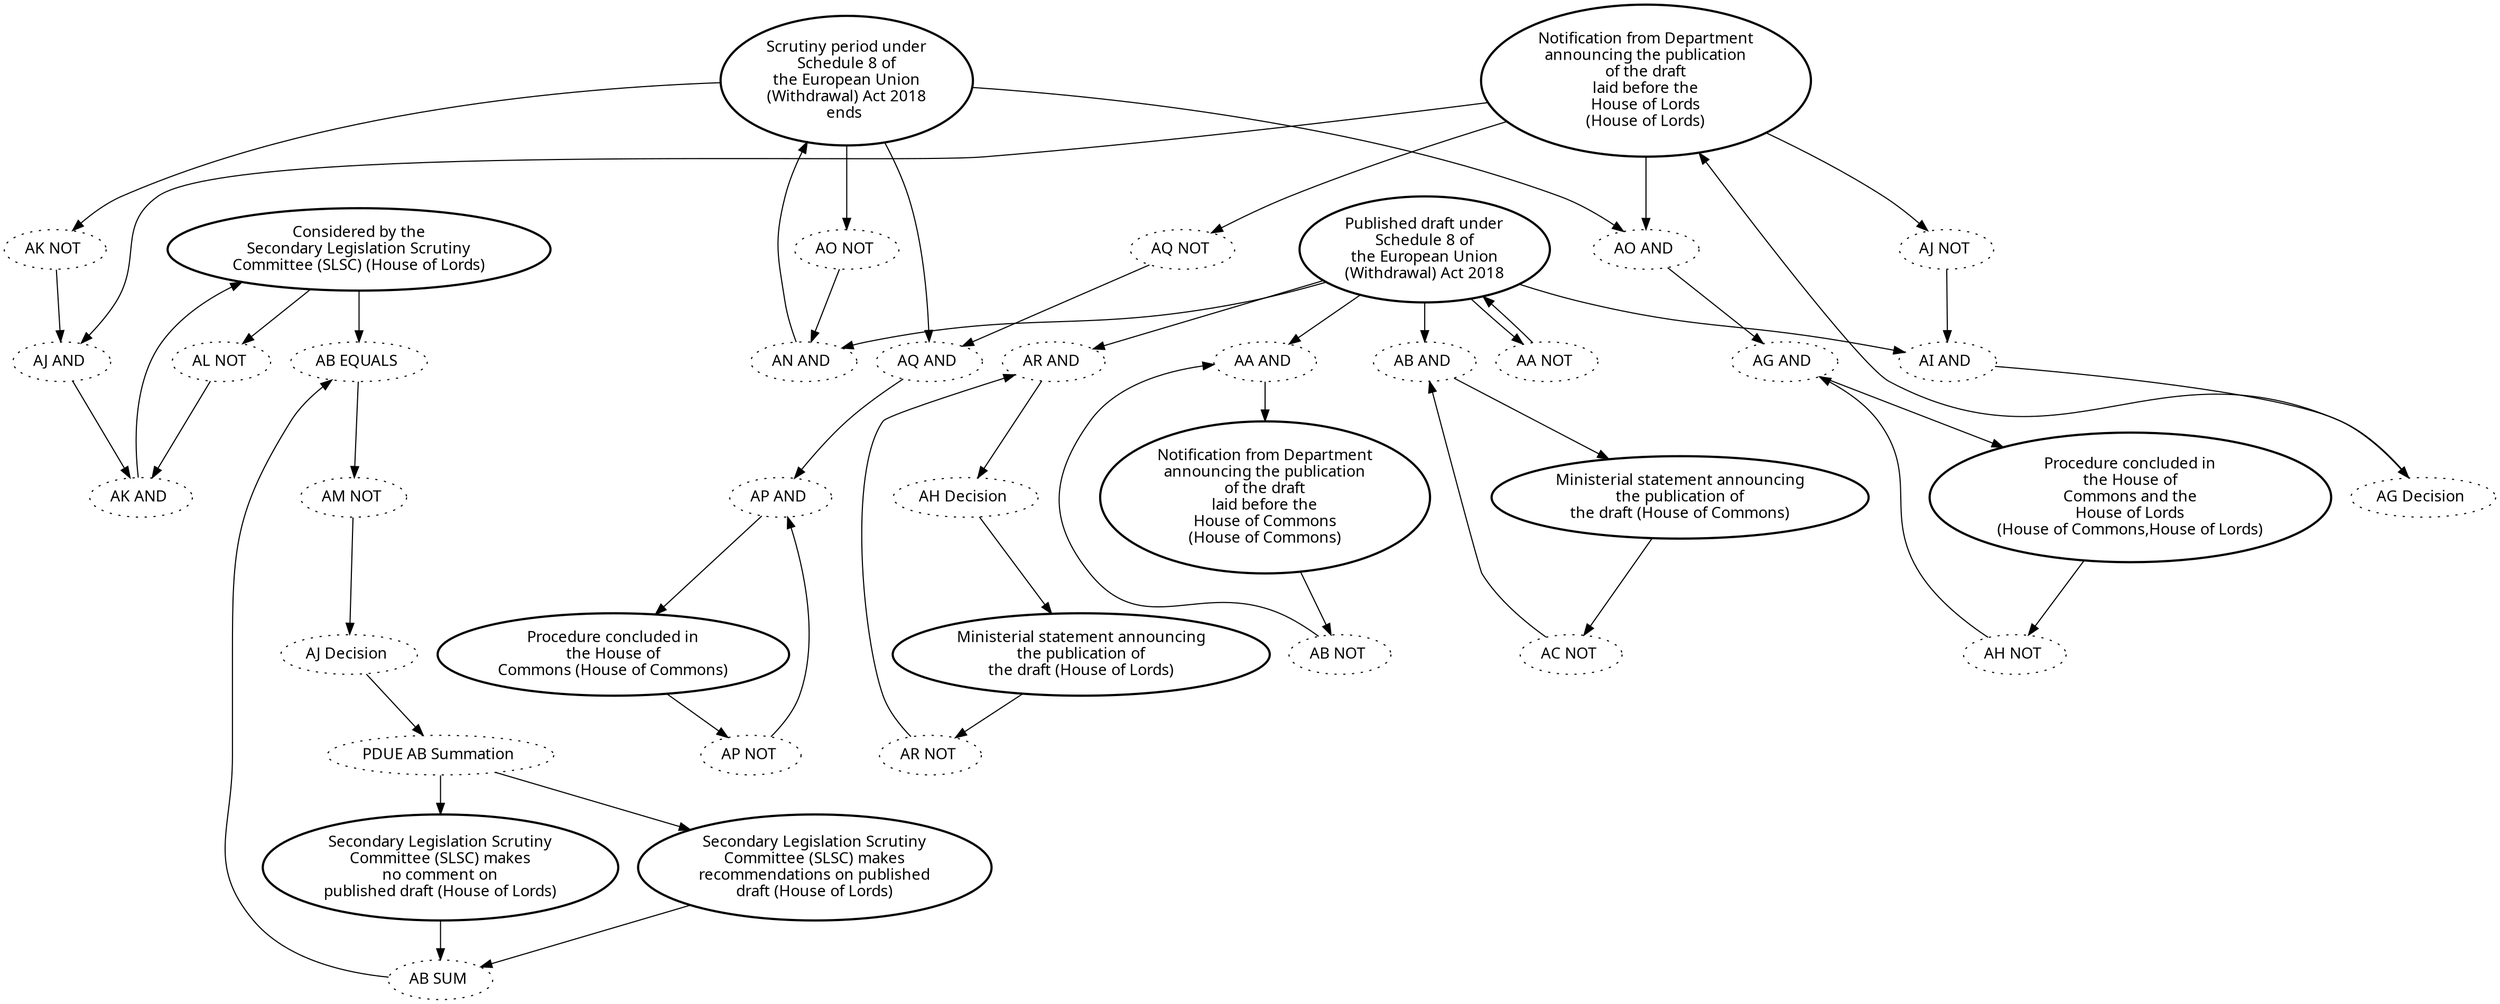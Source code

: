 digraph{graph[fontname="calibri"];node[fontname="calibri"];edge[fontname="calibri"];edge [style=solid, color=black];"19"->"316"[label=""];edge[style=solid, color=black];edge [style=solid, color=black];"19"->"1045"[label=""];edge[style=solid, color=black];edge [style=solid, color=black];"110"->"405"[label=""];edge[style=solid, color=black];edge [style=solid, color=black];"111"->"301"[label=""];edge[style=solid, color=black];edge [style=solid, color=black];"282"->"540"[label=""];edge[style=solid, color=black];edge [style=solid, color=black];"299"->"110"[label=""];edge[style=solid, color=black];edge [style=solid, color=black];"300"->"111"[label=""];edge[style=solid, color=black];edge [style=solid, color=black];"301"->"300"[label=""];edge[style=solid, color=black];edge [style=solid, color=black];"307"->"321"[label=""];edge[style=solid, color=black];edge [style=solid, color=black];"308"->"307"[label=""];edge[style=solid, color=black];edge [style=solid, color=black];"310"->"314"[label=""];edge[style=solid, color=black];edge [style=solid, color=black];"311"->"310"[label=""];edge[style=solid, color=black];edge [style=solid, color=black];"314"->"19"[label=""];edge[style=solid, color=black];edge [style=solid, color=black];"316"->"314"[label=""];edge[style=solid, color=black];edge [style=solid, color=black];"319"->"490"[label=""];edge[style=solid, color=black];edge [style=solid, color=black];"321"->"850"[label=""];edge[style=solid, color=black];edge [style=solid, color=black];"324"->"1454"[label=""];edge[style=solid, color=black];edge [style=solid, color=black];"326"->"856"[label=""];edge[style=solid, color=black];edge [style=solid, color=black];"327"->"300"[label=""];edge[style=solid, color=black];edge [style=solid, color=black];"328"->"326"[label=""];edge[style=solid, color=black];edge [style=solid, color=black];"329"->"299"[label=""];edge[style=solid, color=black];edge [style=solid, color=black];"330"->"324"[label=""];edge[style=solid, color=black];edge [style=solid, color=black];"405"->"299"[label=""];edge[style=solid, color=black];edge [style=solid, color=black];"406"->"329"[label=""];edge[style=solid, color=black];edge [style=solid, color=black];"407"->"330"[label=""];edge[style=solid, color=black];edge [style=solid, color=black];"490"->"3054"[label=""];edge[style=solid, color=black];edge [style=solid, color=black];"538"->"849"[label=""];edge[style=solid, color=black];edge [style=solid, color=black];"539"->"538"[label=""];edge[style=solid, color=black];edge [style=solid, color=black];"540"->"900"[label=""];edge[style=solid, color=black];edge [style=solid, color=black];"542"->"848"[label=""];edge[style=solid, color=black];edge [style=solid, color=black];"848"->"542"[label=""];edge[style=solid, color=black];edge [style=solid, color=black];"848"->"538"[label=""];edge[style=solid, color=black];edge [style=solid, color=black];"848"->"540"[label=""];edge[style=solid, color=black];edge [style=solid, color=black];"848"->"330"[label=""];edge[style=solid, color=black];edge [style=solid, color=black];"848"->"307"[label=""];edge[style=solid, color=black];edge [style=solid, color=black];"848"->"326"[label=""];edge[style=solid, color=black];edge [style=solid, color=black];"849"->"539"[label=""];edge[style=solid, color=black];edge [style=solid, color=black];"850"->"308"[label=""];edge[style=solid, color=black];edge [style=solid, color=black];"850"->"406"[label=""];edge[style=solid, color=black];edge [style=solid, color=black];"850"->"327"[label=""];edge[style=solid, color=black];edge [style=solid, color=black];"850"->"310"[label=""];edge[style=solid, color=black];edge [style=solid, color=black];"856"->"311"[label=""];edge[style=solid, color=black];edge [style=solid, color=black];"856"->"328"[label=""];edge[style=solid, color=black];edge [style=solid, color=black];"856"->"327"[label=""];edge[style=solid, color=black];edge [style=solid, color=black];"856"->"329"[label=""];edge[style=solid, color=black];edge [style=solid, color=black];"900"->"282"[label=""];edge[style=solid, color=black];edge [style=solid, color=black];"977"->"1014"[label=""];edge[style=solid, color=black];edge [style=solid, color=black];"978"->"1014"[label=""];edge[style=solid, color=black];edge [style=solid, color=black];"1014"->"1045"[label=""];edge[style=solid, color=black];edge [style=solid, color=black];"1045"->"319"[label=""];edge[style=solid, color=black];edge [style=solid, color=black];"1454"->"407"[label=""];edge[style=solid, color=black];edge [style=solid, color=black];"3054"->"977"[label=""];edge[style=solid, color=black];edge [style=solid, color=black];"3054"->"978"[label=""];edge[style=solid, color=black];"19" [label="Considered by the\nSecondary Legislation Scrutiny\nCommittee (SLSC) (House of Lords)", style=bold];"110" [label="Procedure concluded in\nthe House of\nCommons (House of Commons)", style=bold];"111" [label="Procedure concluded in\nthe House of\nCommons and the\nHouse of Lords\n(House of Commons,House of Lords)", style=bold];"282" [label="AC NOT ", style=dotted];"299" [label="AP AND ", style=dotted];"300" [label="AG AND ", style=dotted];"301" [label="AH NOT ", style=dotted];"307" [label="AI AND ", style=dotted];"308" [label="AJ NOT ", style=dotted];"310" [label="AJ AND ", style=dotted];"311" [label="AK NOT ", style=dotted];"314" [label="AK AND ", style=dotted];"316" [label="AL NOT ", style=dotted];"319" [label="AM NOT ", style=dotted];"321" [label="AG Decision ", style=dotted];"324" [label="AH Decision ", style=dotted];"326" [label="AN AND ", style=dotted];"327" [label="AO AND ", style=dotted];"328" [label="AO NOT ", style=dotted];"329" [label="AQ AND ", style=dotted];"330" [label="AR AND ", style=dotted];"405" [label="AP NOT ", style=dotted];"406" [label="AQ NOT ", style=dotted];"407" [label="AR NOT ", style=dotted];"490" [label="AJ Decision ", style=dotted];"538" [label="AA AND ", style=dotted];"539" [label="AB NOT ", style=dotted];"540" [label="AB AND ", style=dotted];"542" [label="AA NOT ", style=dotted];"848" [label="Published draft under\nSchedule 8 of\nthe European Union\n(Withdrawal) Act 2018\n", style=bold];"849" [label="Notification from Department\nannouncing the publication\nof the draft\nlaid before the\nHouse of Commons\n(House of Commons)", style=bold];"850" [label="Notification from Department\nannouncing the publication\nof the draft\nlaid before the\nHouse of Lords\n(House of Lords)", style=bold];"856" [label="Scrutiny period under\nSchedule 8 of\nthe European Union\n(Withdrawal) Act 2018\nends ", style=bold];"900" [label="Ministerial statement announcing\nthe publication of\nthe draft (House of Commons)", style=bold];"977" [label="Secondary Legislation Scrutiny\nCommittee (SLSC) makes\nrecommendations on published\ndraft (House of Lords)", style=bold];"978" [label="Secondary Legislation Scrutiny\nCommittee (SLSC) makes\nno comment on\npublished draft (House of Lords)", style=bold];"1014" [label="AB SUM ", style=dotted];"1045" [label="AB EQUALS ", style=dotted];"1454" [label="Ministerial statement announcing\nthe publication of\nthe draft (House of Lords)", style=bold];"3054" [label="PDUE AB Summation ", style=dotted];}
